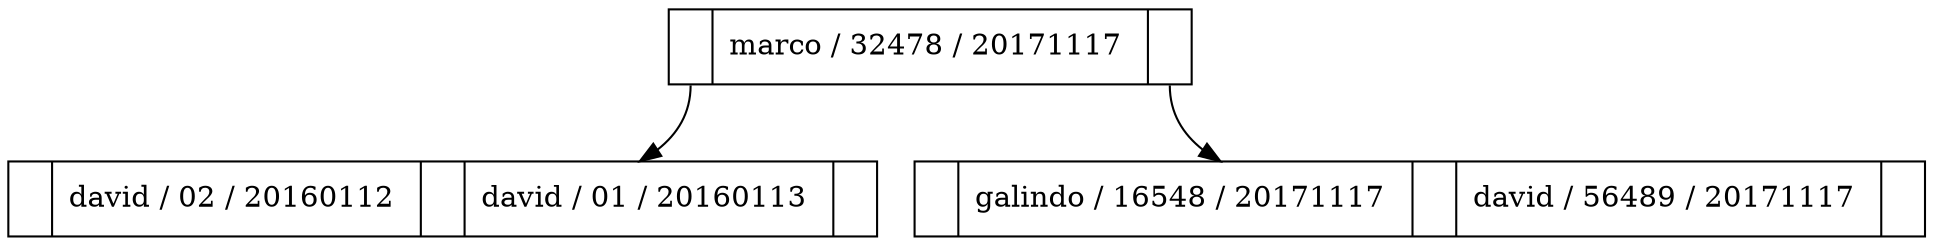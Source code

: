 digraph G{
node [shape = record];
rankdir = TD;
activo_marco [label= "<r0> | <cl1>marco / 32478 / 20171117 &#92; | <r1> "];
activo_marco:r0 -> activo_david;
activo_marco:r1 -> activo_galindo;
activo_david [label= "<r0> | <cl1>david / 02 / 20160112 &#92; | <r1> | <cl2>david / 01 / 20160113 &#92; | <r2> "];
activo_galindo [label= "<r0> | <cl1>galindo / 16548 / 20171117 &#92; | <r1> | <cl2>david / 56489 / 20171117 &#92; | <r2> "];
}